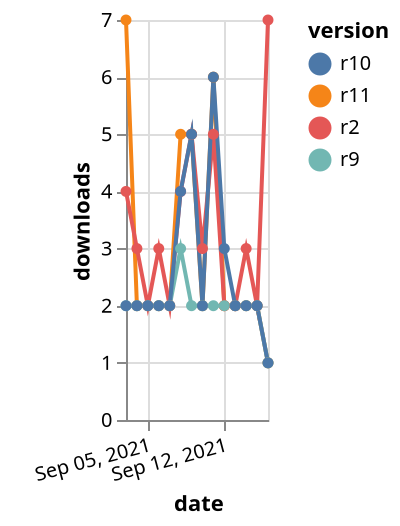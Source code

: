 {"$schema": "https://vega.github.io/schema/vega-lite/v5.json", "description": "A simple bar chart with embedded data.", "data": {"values": [{"date": "2021-09-03", "total": 3240, "delta": 7, "version": "r11"}, {"date": "2021-09-04", "total": 3242, "delta": 2, "version": "r11"}, {"date": "2021-09-05", "total": 3244, "delta": 2, "version": "r11"}, {"date": "2021-09-06", "total": 3246, "delta": 2, "version": "r11"}, {"date": "2021-09-07", "total": 3248, "delta": 2, "version": "r11"}, {"date": "2021-09-08", "total": 3253, "delta": 5, "version": "r11"}, {"date": "2021-09-09", "total": 3258, "delta": 5, "version": "r11"}, {"date": "2021-09-10", "total": 3260, "delta": 2, "version": "r11"}, {"date": "2021-09-11", "total": 3266, "delta": 6, "version": "r11"}, {"date": "2021-09-12", "total": 3268, "delta": 2, "version": "r11"}, {"date": "2021-09-13", "total": 3270, "delta": 2, "version": "r11"}, {"date": "2021-09-14", "total": 3272, "delta": 2, "version": "r11"}, {"date": "2021-09-15", "total": 3274, "delta": 2, "version": "r11"}, {"date": "2021-09-16", "total": 3275, "delta": 1, "version": "r11"}, {"date": "2021-09-03", "total": 1881, "delta": 4, "version": "r2"}, {"date": "2021-09-04", "total": 1884, "delta": 3, "version": "r2"}, {"date": "2021-09-05", "total": 1886, "delta": 2, "version": "r2"}, {"date": "2021-09-06", "total": 1889, "delta": 3, "version": "r2"}, {"date": "2021-09-07", "total": 1891, "delta": 2, "version": "r2"}, {"date": "2021-09-08", "total": 1895, "delta": 4, "version": "r2"}, {"date": "2021-09-09", "total": 1900, "delta": 5, "version": "r2"}, {"date": "2021-09-10", "total": 1903, "delta": 3, "version": "r2"}, {"date": "2021-09-11", "total": 1908, "delta": 5, "version": "r2"}, {"date": "2021-09-12", "total": 1910, "delta": 2, "version": "r2"}, {"date": "2021-09-13", "total": 1912, "delta": 2, "version": "r2"}, {"date": "2021-09-14", "total": 1915, "delta": 3, "version": "r2"}, {"date": "2021-09-15", "total": 1917, "delta": 2, "version": "r2"}, {"date": "2021-09-16", "total": 1924, "delta": 7, "version": "r2"}, {"date": "2021-09-03", "total": 2600, "delta": 2, "version": "r9"}, {"date": "2021-09-04", "total": 2602, "delta": 2, "version": "r9"}, {"date": "2021-09-05", "total": 2604, "delta": 2, "version": "r9"}, {"date": "2021-09-06", "total": 2606, "delta": 2, "version": "r9"}, {"date": "2021-09-07", "total": 2608, "delta": 2, "version": "r9"}, {"date": "2021-09-08", "total": 2611, "delta": 3, "version": "r9"}, {"date": "2021-09-09", "total": 2613, "delta": 2, "version": "r9"}, {"date": "2021-09-10", "total": 2615, "delta": 2, "version": "r9"}, {"date": "2021-09-11", "total": 2617, "delta": 2, "version": "r9"}, {"date": "2021-09-12", "total": 2619, "delta": 2, "version": "r9"}, {"date": "2021-09-13", "total": 2621, "delta": 2, "version": "r9"}, {"date": "2021-09-14", "total": 2623, "delta": 2, "version": "r9"}, {"date": "2021-09-15", "total": 2625, "delta": 2, "version": "r9"}, {"date": "2021-09-16", "total": 2626, "delta": 1, "version": "r9"}, {"date": "2021-09-03", "total": 2965, "delta": 2, "version": "r10"}, {"date": "2021-09-04", "total": 2967, "delta": 2, "version": "r10"}, {"date": "2021-09-05", "total": 2969, "delta": 2, "version": "r10"}, {"date": "2021-09-06", "total": 2971, "delta": 2, "version": "r10"}, {"date": "2021-09-07", "total": 2973, "delta": 2, "version": "r10"}, {"date": "2021-09-08", "total": 2977, "delta": 4, "version": "r10"}, {"date": "2021-09-09", "total": 2982, "delta": 5, "version": "r10"}, {"date": "2021-09-10", "total": 2984, "delta": 2, "version": "r10"}, {"date": "2021-09-11", "total": 2990, "delta": 6, "version": "r10"}, {"date": "2021-09-12", "total": 2993, "delta": 3, "version": "r10"}, {"date": "2021-09-13", "total": 2995, "delta": 2, "version": "r10"}, {"date": "2021-09-14", "total": 2997, "delta": 2, "version": "r10"}, {"date": "2021-09-15", "total": 2999, "delta": 2, "version": "r10"}, {"date": "2021-09-16", "total": 3000, "delta": 1, "version": "r10"}]}, "width": "container", "mark": {"type": "line", "point": {"filled": true}}, "encoding": {"x": {"field": "date", "type": "temporal", "timeUnit": "yearmonthdate", "title": "date", "axis": {"labelAngle": -15}}, "y": {"field": "delta", "type": "quantitative", "title": "downloads"}, "color": {"field": "version", "type": "nominal"}, "tooltip": {"field": "delta"}}}